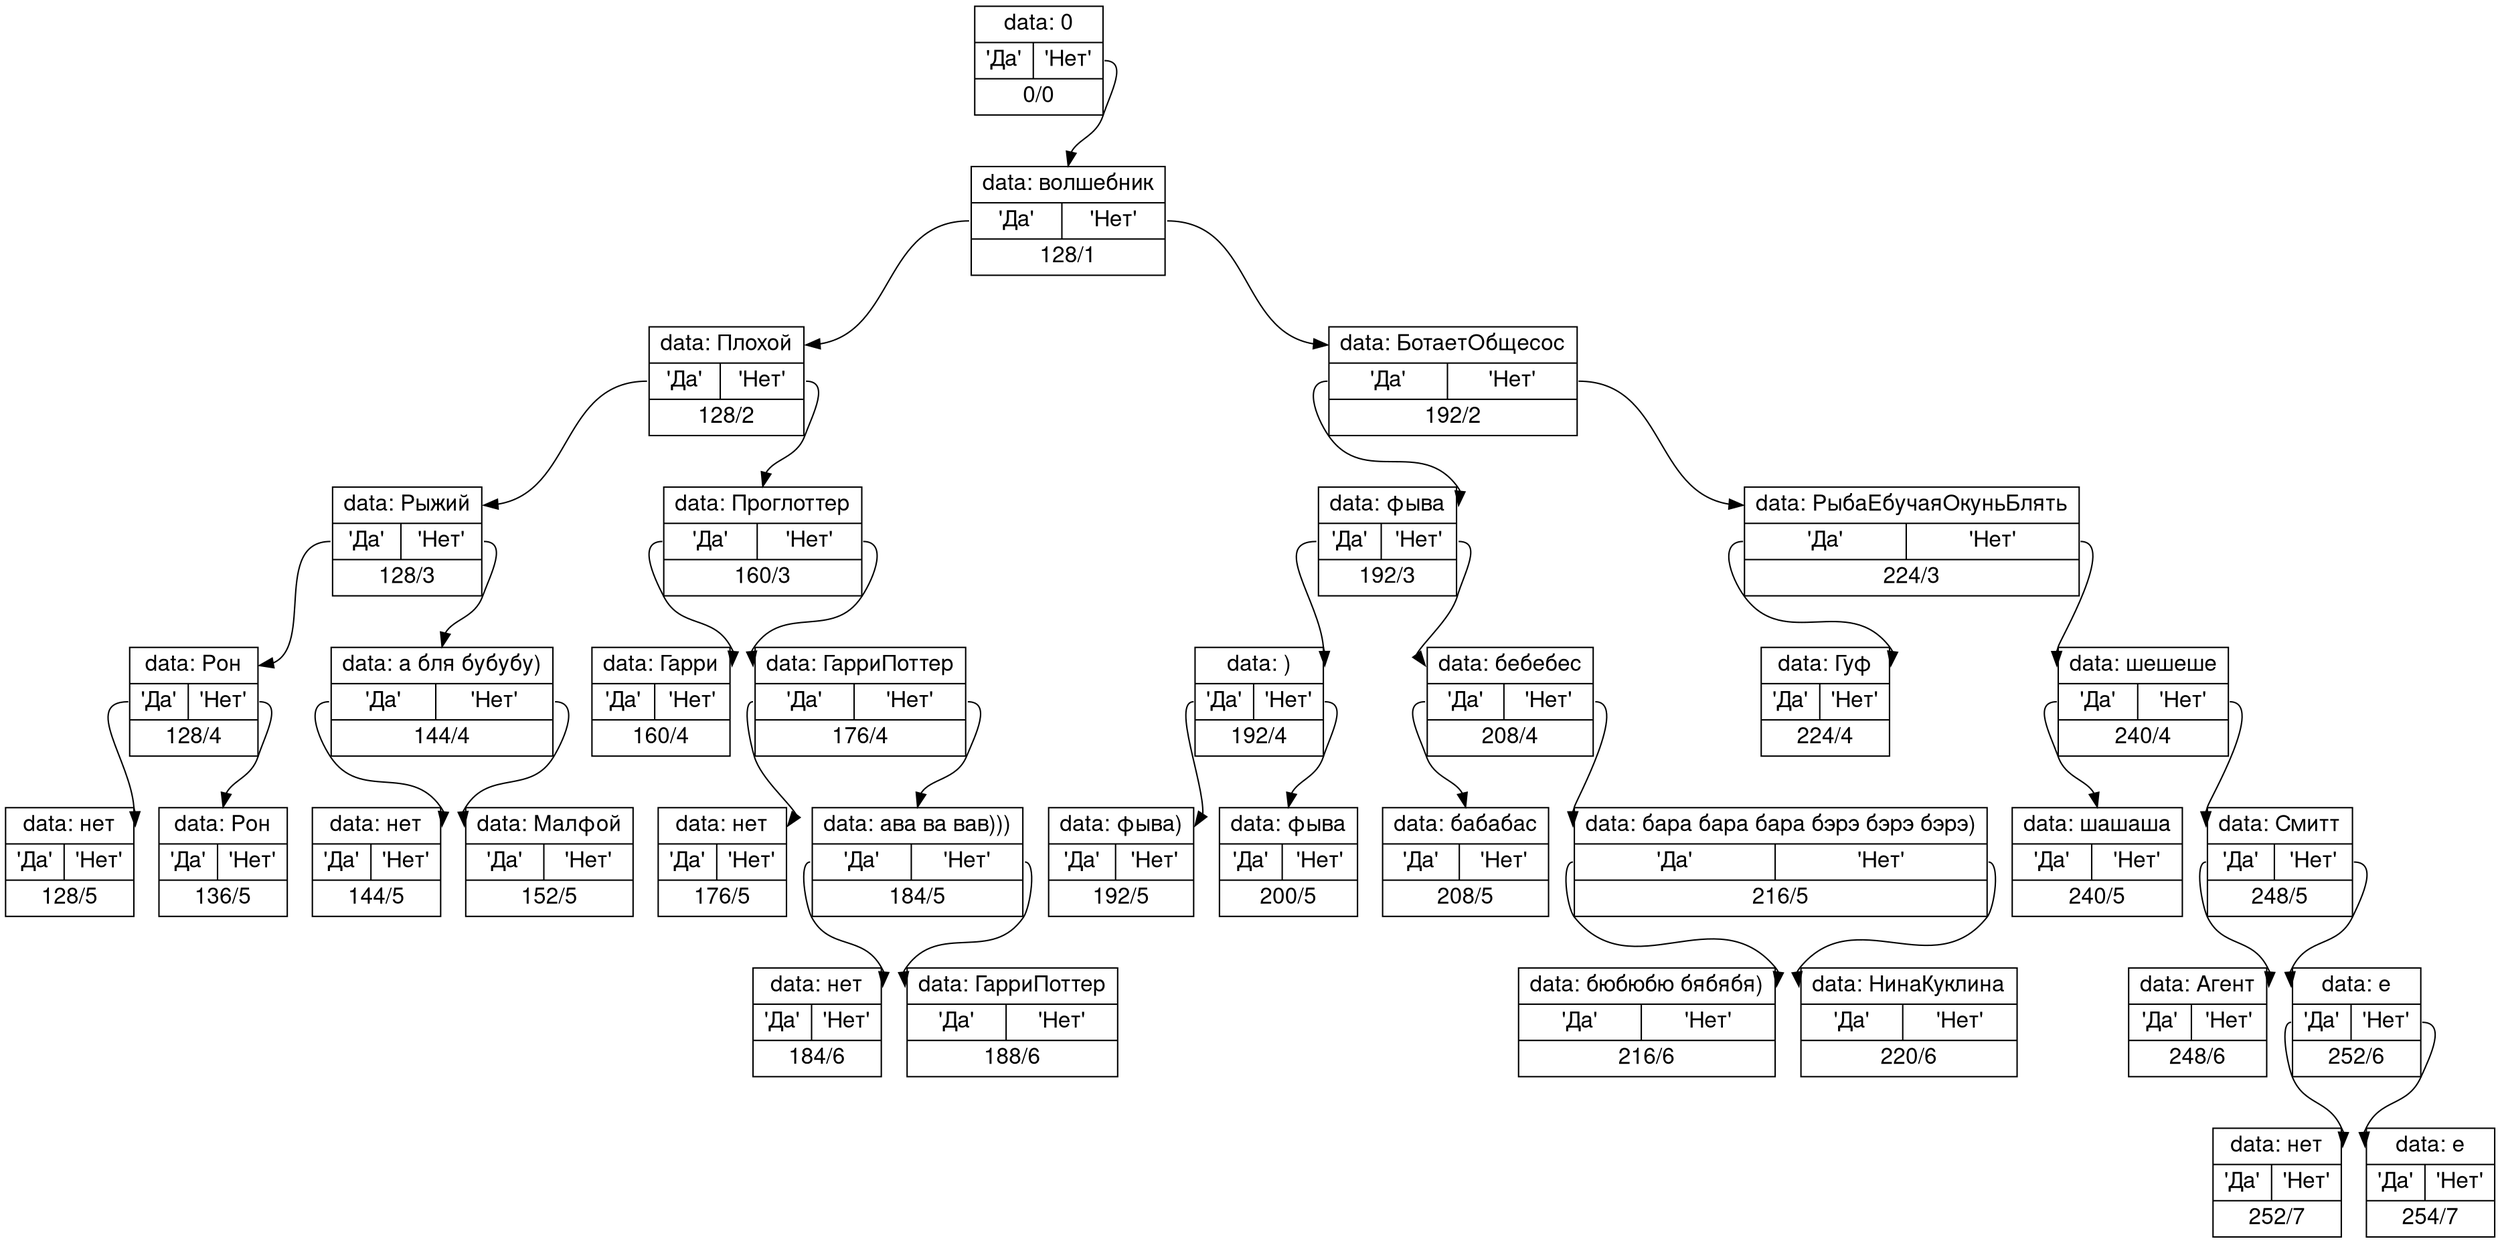 digraph g {
fontname="Helvetica,Arial,sans-serif"
node [fontname="Helvetica,Arial,sans-serif"]
edge [fontname="Helvetica,Arial,sans-serif"]

graph [
	
];

node [
	fontsize = "16"
	shape = "ellipse"
];

edge [ ];

"0/0"[
	label = "{<f0> data: 0| {<f1> 'Да'| <f2> 'Нет'} | <f3> 0/0}"
	shape = "record"
];

"128/1"[
	label = "{<f0> data: волшебник| {<f1> 'Да'| <f2> 'Нет'} | <f3> 128/1}"
	shape = "record"
];

"0/0":f2 -> "128/1":f0

"128/2"[
	label = "{<f0> data: Плохой| {<f1> 'Да'| <f2> 'Нет'} | <f3> 128/2}"
	shape = "record"
];

"128/1":f1 -> "128/2":f0

"192/2"[
	label = "{<f0> data: БотаетОбщесос| {<f1> 'Да'| <f2> 'Нет'} | <f3> 192/2}"
	shape = "record"
];

"128/1":f2 -> "192/2":f0

"128/3"[
	label = "{<f0> data: Рыжий| {<f1> 'Да'| <f2> 'Нет'} | <f3> 128/3}"
	shape = "record"
];

"128/2":f1 -> "128/3":f0

"160/3"[
	label = "{<f0> data: Проглоттер| {<f1> 'Да'| <f2> 'Нет'} | <f3> 160/3}"
	shape = "record"
];

"128/2":f2 -> "160/3":f0

"128/4"[
	label = "{<f0> data: Рон| {<f1> 'Да'| <f2> 'Нет'} | <f3> 128/4}"
	shape = "record"
];

"128/3":f1 -> "128/4":f0

"144/4"[
	label = "{<f0> data: а бля бубубу)| {<f1> 'Да'| <f2> 'Нет'} | <f3> 144/4}"
	shape = "record"
];

"128/3":f2 -> "144/4":f0

"128/5"[
	label = "{<f0> data: нет| {<f1> 'Да'| <f2> 'Нет'} | <f3> 128/5}"
	shape = "record"
];

"128/4":f1 -> "128/5":f0

"136/5"[
	label = "{<f0> data: Рон| {<f1> 'Да'| <f2> 'Нет'} | <f3> 136/5}"
	shape = "record"
];

"128/4":f2 -> "136/5":f0

"144/5"[
	label = "{<f0> data: нет| {<f1> 'Да'| <f2> 'Нет'} | <f3> 144/5}"
	shape = "record"
];

"144/4":f1 -> "144/5":f0

"152/5"[
	label = "{<f0> data: Малфой| {<f1> 'Да'| <f2> 'Нет'} | <f3> 152/5}"
	shape = "record"
];

"144/4":f2 -> "152/5":f0

"160/4"[
	label = "{<f0> data: Гарри| {<f1> 'Да'| <f2> 'Нет'} | <f3> 160/4}"
	shape = "record"
];

"160/3":f1 -> "160/4":f0

"176/4"[
	label = "{<f0> data: ГарриПоттер| {<f1> 'Да'| <f2> 'Нет'} | <f3> 176/4}"
	shape = "record"
];

"160/3":f2 -> "176/4":f0

"176/5"[
	label = "{<f0> data: нет| {<f1> 'Да'| <f2> 'Нет'} | <f3> 176/5}"
	shape = "record"
];

"176/4":f1 -> "176/5":f0

"184/5"[
	label = "{<f0> data: ава ва вав)))| {<f1> 'Да'| <f2> 'Нет'} | <f3> 184/5}"
	shape = "record"
];

"176/4":f2 -> "184/5":f0

"184/6"[
	label = "{<f0> data: нет| {<f1> 'Да'| <f2> 'Нет'} | <f3> 184/6}"
	shape = "record"
];

"184/5":f1 -> "184/6":f0

"188/6"[
	label = "{<f0> data: ГарриПоттер| {<f1> 'Да'| <f2> 'Нет'} | <f3> 188/6}"
	shape = "record"
];

"184/5":f2 -> "188/6":f0

"192/3"[
	label = "{<f0> data: фыва| {<f1> 'Да'| <f2> 'Нет'} | <f3> 192/3}"
	shape = "record"
];

"192/2":f1 -> "192/3":f0

"224/3"[
	label = "{<f0> data: РыбаЕбучаяОкуньБлять| {<f1> 'Да'| <f2> 'Нет'} | <f3> 224/3}"
	shape = "record"
];

"192/2":f2 -> "224/3":f0

"192/4"[
	label = "{<f0> data: )| {<f1> 'Да'| <f2> 'Нет'} | <f3> 192/4}"
	shape = "record"
];

"192/3":f1 -> "192/4":f0

"208/4"[
	label = "{<f0> data:  бебебес| {<f1> 'Да'| <f2> 'Нет'} | <f3> 208/4}"
	shape = "record"
];

"192/3":f2 -> "208/4":f0

"192/5"[
	label = "{<f0> data: фыва)| {<f1> 'Да'| <f2> 'Нет'} | <f3> 192/5}"
	shape = "record"
];

"192/4":f1 -> "192/5":f0

"200/5"[
	label = "{<f0> data: фыва| {<f1> 'Да'| <f2> 'Нет'} | <f3> 200/5}"
	shape = "record"
];

"192/4":f2 -> "200/5":f0

"208/5"[
	label = "{<f0> data: бабабас| {<f1> 'Да'| <f2> 'Нет'} | <f3> 208/5}"
	shape = "record"
];

"208/4":f1 -> "208/5":f0

"216/5"[
	label = "{<f0> data: бара бара бара бэрэ бэрэ бэрэ)| {<f1> 'Да'| <f2> 'Нет'} | <f3> 216/5}"
	shape = "record"
];

"208/4":f2 -> "216/5":f0

"216/6"[
	label = "{<f0> data: бюбюбю бябябя)| {<f1> 'Да'| <f2> 'Нет'} | <f3> 216/6}"
	shape = "record"
];

"216/5":f1 -> "216/6":f0

"220/6"[
	label = "{<f0> data: НинаКуклина| {<f1> 'Да'| <f2> 'Нет'} | <f3> 220/6}"
	shape = "record"
];

"216/5":f2 -> "220/6":f0

"224/4"[
	label = "{<f0> data: Гуф| {<f1> 'Да'| <f2> 'Нет'} | <f3> 224/4}"
	shape = "record"
];

"224/3":f1 -> "224/4":f0

"240/4"[
	label = "{<f0> data:  шешеше| {<f1> 'Да'| <f2> 'Нет'} | <f3> 240/4}"
	shape = "record"
];

"224/3":f2 -> "240/4":f0

"240/5"[
	label = "{<f0> data: шашаша| {<f1> 'Да'| <f2> 'Нет'} | <f3> 240/5}"
	shape = "record"
];

"240/4":f1 -> "240/5":f0

"248/5"[
	label = "{<f0> data:  Смитт| {<f1> 'Да'| <f2> 'Нет'} | <f3> 248/5}"
	shape = "record"
];

"240/4":f2 -> "248/5":f0

"248/6"[
	label = "{<f0> data: Агент| {<f1> 'Да'| <f2> 'Нет'} | <f3> 248/6}"
	shape = "record"
];

"248/5":f1 -> "248/6":f0

"252/6"[
	label = "{<f0> data: е| {<f1> 'Да'| <f2> 'Нет'} | <f3> 252/6}"
	shape = "record"
];

"248/5":f2 -> "252/6":f0

"252/7"[
	label = "{<f0> data: нет| {<f1> 'Да'| <f2> 'Нет'} | <f3> 252/7}"
	shape = "record"
];

"252/6":f1 -> "252/7":f0

"254/7"[
	label = "{<f0> data: е| {<f1> 'Да'| <f2> 'Нет'} | <f3> 254/7}"
	shape = "record"
];

"252/6":f2 -> "254/7":f0

}
